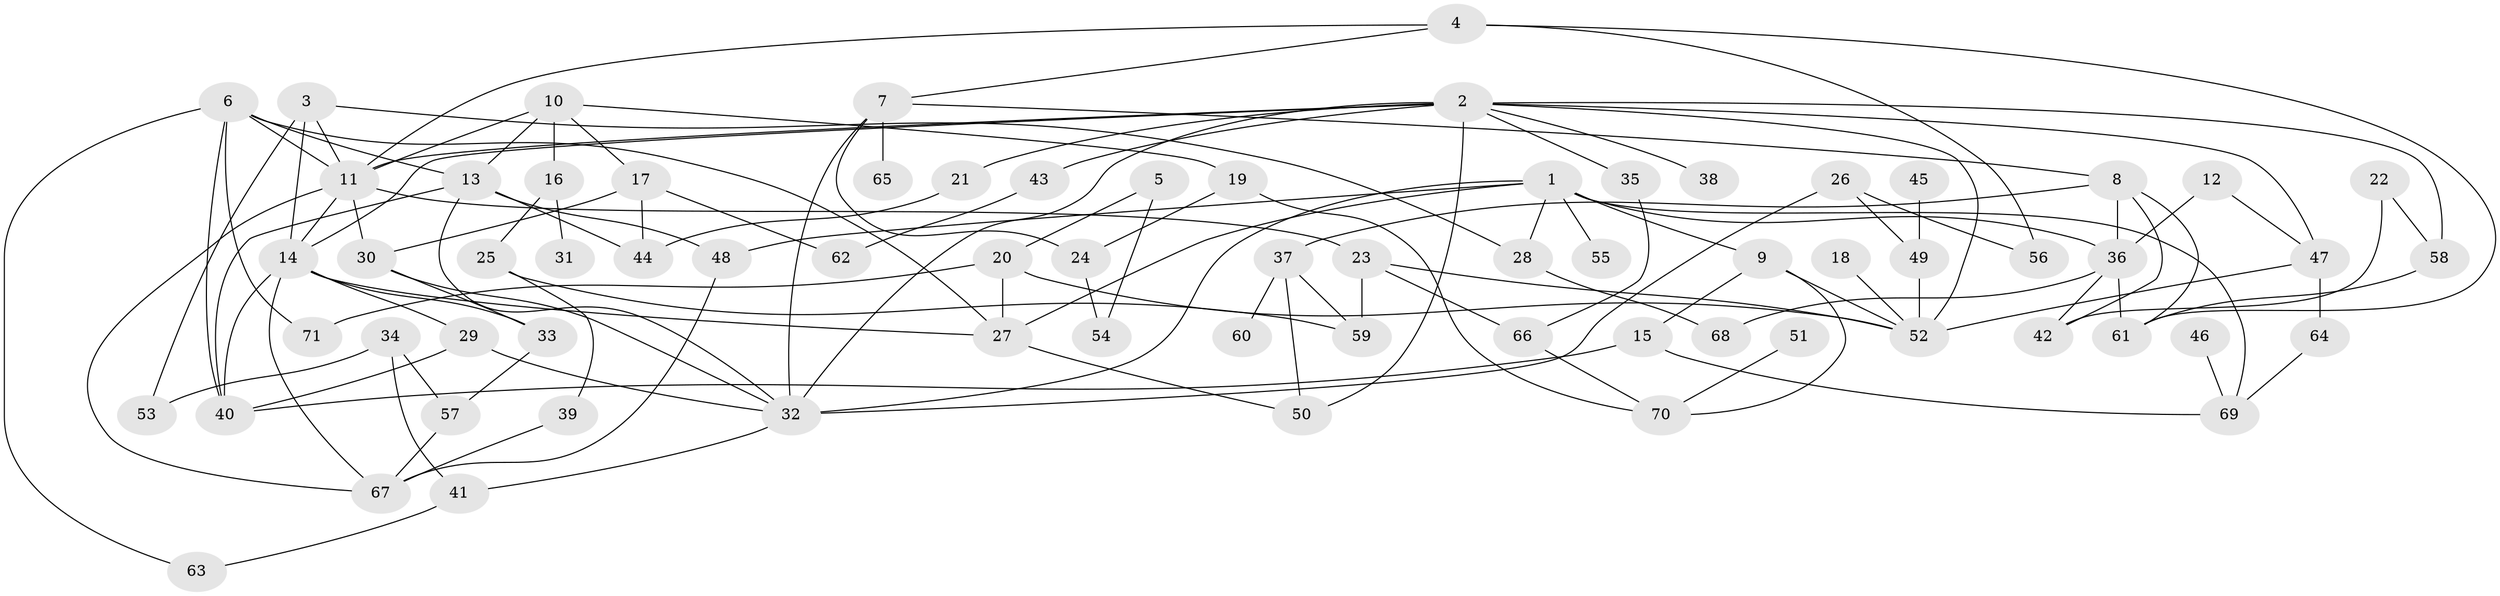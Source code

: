 // original degree distribution, {9: 0.02127659574468085, 11: 0.0070921985815602835, 3: 0.2553191489361702, 5: 0.0425531914893617, 2: 0.2765957446808511, 8: 0.014184397163120567, 4: 0.1276595744680851, 6: 0.028368794326241134, 1: 0.22695035460992907}
// Generated by graph-tools (version 1.1) at 2025/00/03/09/25 03:00:56]
// undirected, 71 vertices, 123 edges
graph export_dot {
graph [start="1"]
  node [color=gray90,style=filled];
  1;
  2;
  3;
  4;
  5;
  6;
  7;
  8;
  9;
  10;
  11;
  12;
  13;
  14;
  15;
  16;
  17;
  18;
  19;
  20;
  21;
  22;
  23;
  24;
  25;
  26;
  27;
  28;
  29;
  30;
  31;
  32;
  33;
  34;
  35;
  36;
  37;
  38;
  39;
  40;
  41;
  42;
  43;
  44;
  45;
  46;
  47;
  48;
  49;
  50;
  51;
  52;
  53;
  54;
  55;
  56;
  57;
  58;
  59;
  60;
  61;
  62;
  63;
  64;
  65;
  66;
  67;
  68;
  69;
  70;
  71;
  1 -- 9 [weight=1.0];
  1 -- 27 [weight=1.0];
  1 -- 28 [weight=1.0];
  1 -- 32 [weight=1.0];
  1 -- 36 [weight=1.0];
  1 -- 48 [weight=1.0];
  1 -- 55 [weight=2.0];
  1 -- 69 [weight=1.0];
  2 -- 11 [weight=1.0];
  2 -- 14 [weight=1.0];
  2 -- 21 [weight=1.0];
  2 -- 32 [weight=1.0];
  2 -- 35 [weight=1.0];
  2 -- 38 [weight=1.0];
  2 -- 43 [weight=1.0];
  2 -- 47 [weight=1.0];
  2 -- 50 [weight=1.0];
  2 -- 52 [weight=1.0];
  2 -- 58 [weight=1.0];
  3 -- 11 [weight=1.0];
  3 -- 14 [weight=2.0];
  3 -- 28 [weight=1.0];
  3 -- 53 [weight=1.0];
  4 -- 7 [weight=1.0];
  4 -- 11 [weight=1.0];
  4 -- 56 [weight=1.0];
  4 -- 61 [weight=1.0];
  5 -- 20 [weight=1.0];
  5 -- 54 [weight=1.0];
  6 -- 11 [weight=1.0];
  6 -- 13 [weight=1.0];
  6 -- 27 [weight=1.0];
  6 -- 40 [weight=1.0];
  6 -- 63 [weight=1.0];
  6 -- 71 [weight=1.0];
  7 -- 8 [weight=1.0];
  7 -- 24 [weight=1.0];
  7 -- 32 [weight=1.0];
  7 -- 65 [weight=1.0];
  8 -- 36 [weight=1.0];
  8 -- 37 [weight=1.0];
  8 -- 42 [weight=1.0];
  8 -- 61 [weight=1.0];
  9 -- 15 [weight=1.0];
  9 -- 52 [weight=1.0];
  9 -- 70 [weight=1.0];
  10 -- 11 [weight=1.0];
  10 -- 13 [weight=1.0];
  10 -- 16 [weight=1.0];
  10 -- 17 [weight=1.0];
  10 -- 19 [weight=1.0];
  11 -- 14 [weight=2.0];
  11 -- 23 [weight=1.0];
  11 -- 30 [weight=1.0];
  11 -- 67 [weight=1.0];
  12 -- 36 [weight=1.0];
  12 -- 47 [weight=1.0];
  13 -- 32 [weight=1.0];
  13 -- 40 [weight=1.0];
  13 -- 44 [weight=1.0];
  13 -- 48 [weight=1.0];
  14 -- 27 [weight=1.0];
  14 -- 29 [weight=1.0];
  14 -- 33 [weight=1.0];
  14 -- 40 [weight=1.0];
  14 -- 67 [weight=1.0];
  15 -- 40 [weight=1.0];
  15 -- 69 [weight=1.0];
  16 -- 25 [weight=1.0];
  16 -- 31 [weight=1.0];
  17 -- 30 [weight=1.0];
  17 -- 44 [weight=1.0];
  17 -- 62 [weight=1.0];
  18 -- 52 [weight=1.0];
  19 -- 24 [weight=1.0];
  19 -- 70 [weight=1.0];
  20 -- 27 [weight=1.0];
  20 -- 52 [weight=1.0];
  20 -- 71 [weight=1.0];
  21 -- 44 [weight=1.0];
  22 -- 42 [weight=1.0];
  22 -- 58 [weight=1.0];
  23 -- 52 [weight=1.0];
  23 -- 59 [weight=2.0];
  23 -- 66 [weight=1.0];
  24 -- 54 [weight=1.0];
  25 -- 39 [weight=1.0];
  25 -- 59 [weight=1.0];
  26 -- 32 [weight=1.0];
  26 -- 49 [weight=1.0];
  26 -- 56 [weight=1.0];
  27 -- 50 [weight=1.0];
  28 -- 68 [weight=1.0];
  29 -- 32 [weight=1.0];
  29 -- 40 [weight=1.0];
  30 -- 32 [weight=1.0];
  30 -- 33 [weight=1.0];
  32 -- 41 [weight=1.0];
  33 -- 57 [weight=1.0];
  34 -- 41 [weight=1.0];
  34 -- 53 [weight=1.0];
  34 -- 57 [weight=1.0];
  35 -- 66 [weight=1.0];
  36 -- 42 [weight=1.0];
  36 -- 61 [weight=1.0];
  36 -- 68 [weight=1.0];
  37 -- 50 [weight=1.0];
  37 -- 59 [weight=1.0];
  37 -- 60 [weight=1.0];
  39 -- 67 [weight=1.0];
  41 -- 63 [weight=1.0];
  43 -- 62 [weight=1.0];
  45 -- 49 [weight=1.0];
  46 -- 69 [weight=1.0];
  47 -- 52 [weight=1.0];
  47 -- 64 [weight=1.0];
  48 -- 67 [weight=1.0];
  49 -- 52 [weight=1.0];
  51 -- 70 [weight=1.0];
  57 -- 67 [weight=1.0];
  58 -- 61 [weight=1.0];
  64 -- 69 [weight=1.0];
  66 -- 70 [weight=1.0];
}
